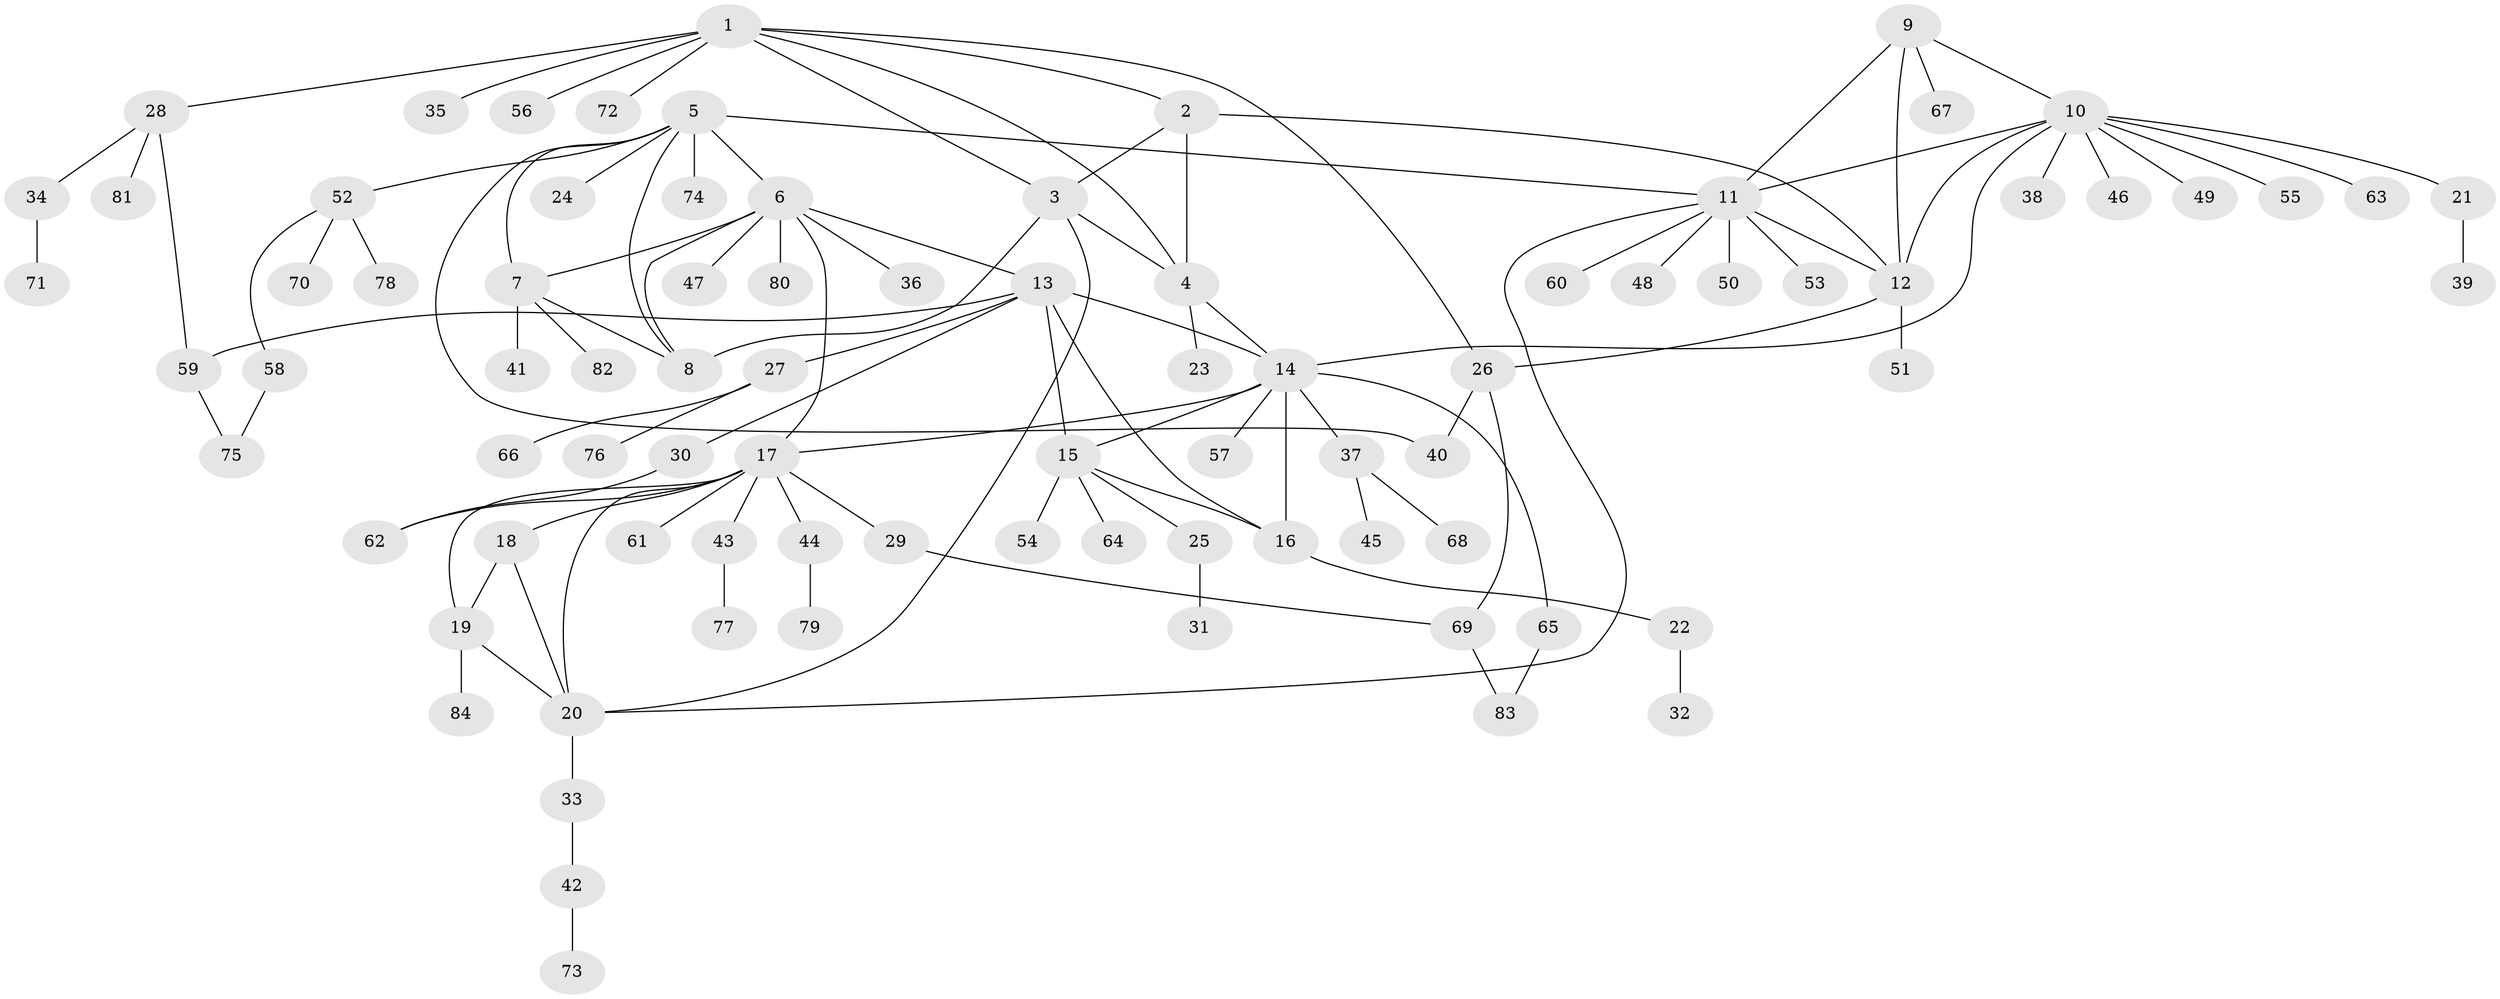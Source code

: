 // coarse degree distribution, {3: 0.15384615384615385, 5: 0.11538461538461539, 10: 0.038461538461538464, 1: 0.4230769230769231, 4: 0.07692307692307693, 2: 0.11538461538461539, 8: 0.038461538461538464, 6: 0.038461538461538464}
// Generated by graph-tools (version 1.1) at 2025/37/03/04/25 23:37:38]
// undirected, 84 vertices, 111 edges
graph export_dot {
  node [color=gray90,style=filled];
  1;
  2;
  3;
  4;
  5;
  6;
  7;
  8;
  9;
  10;
  11;
  12;
  13;
  14;
  15;
  16;
  17;
  18;
  19;
  20;
  21;
  22;
  23;
  24;
  25;
  26;
  27;
  28;
  29;
  30;
  31;
  32;
  33;
  34;
  35;
  36;
  37;
  38;
  39;
  40;
  41;
  42;
  43;
  44;
  45;
  46;
  47;
  48;
  49;
  50;
  51;
  52;
  53;
  54;
  55;
  56;
  57;
  58;
  59;
  60;
  61;
  62;
  63;
  64;
  65;
  66;
  67;
  68;
  69;
  70;
  71;
  72;
  73;
  74;
  75;
  76;
  77;
  78;
  79;
  80;
  81;
  82;
  83;
  84;
  1 -- 2;
  1 -- 3;
  1 -- 4;
  1 -- 26;
  1 -- 28;
  1 -- 35;
  1 -- 56;
  1 -- 72;
  2 -- 3;
  2 -- 4;
  2 -- 12;
  3 -- 4;
  3 -- 8;
  3 -- 20;
  4 -- 14;
  4 -- 23;
  5 -- 6;
  5 -- 7;
  5 -- 8;
  5 -- 11;
  5 -- 24;
  5 -- 40;
  5 -- 52;
  5 -- 74;
  6 -- 7;
  6 -- 8;
  6 -- 13;
  6 -- 17;
  6 -- 36;
  6 -- 47;
  6 -- 80;
  7 -- 8;
  7 -- 41;
  7 -- 82;
  9 -- 10;
  9 -- 11;
  9 -- 12;
  9 -- 67;
  10 -- 11;
  10 -- 12;
  10 -- 14;
  10 -- 21;
  10 -- 38;
  10 -- 46;
  10 -- 49;
  10 -- 55;
  10 -- 63;
  11 -- 12;
  11 -- 20;
  11 -- 48;
  11 -- 50;
  11 -- 53;
  11 -- 60;
  12 -- 26;
  12 -- 51;
  13 -- 14;
  13 -- 15;
  13 -- 16;
  13 -- 27;
  13 -- 30;
  13 -- 59;
  14 -- 15;
  14 -- 16;
  14 -- 17;
  14 -- 37;
  14 -- 57;
  14 -- 65;
  15 -- 16;
  15 -- 25;
  15 -- 54;
  15 -- 64;
  16 -- 22;
  17 -- 18;
  17 -- 19;
  17 -- 20;
  17 -- 29;
  17 -- 43;
  17 -- 44;
  17 -- 61;
  17 -- 62;
  18 -- 19;
  18 -- 20;
  19 -- 20;
  19 -- 84;
  20 -- 33;
  21 -- 39;
  22 -- 32;
  25 -- 31;
  26 -- 40;
  26 -- 69;
  27 -- 66;
  27 -- 76;
  28 -- 34;
  28 -- 59;
  28 -- 81;
  29 -- 69;
  30 -- 62;
  33 -- 42;
  34 -- 71;
  37 -- 45;
  37 -- 68;
  42 -- 73;
  43 -- 77;
  44 -- 79;
  52 -- 58;
  52 -- 70;
  52 -- 78;
  58 -- 75;
  59 -- 75;
  65 -- 83;
  69 -- 83;
}
